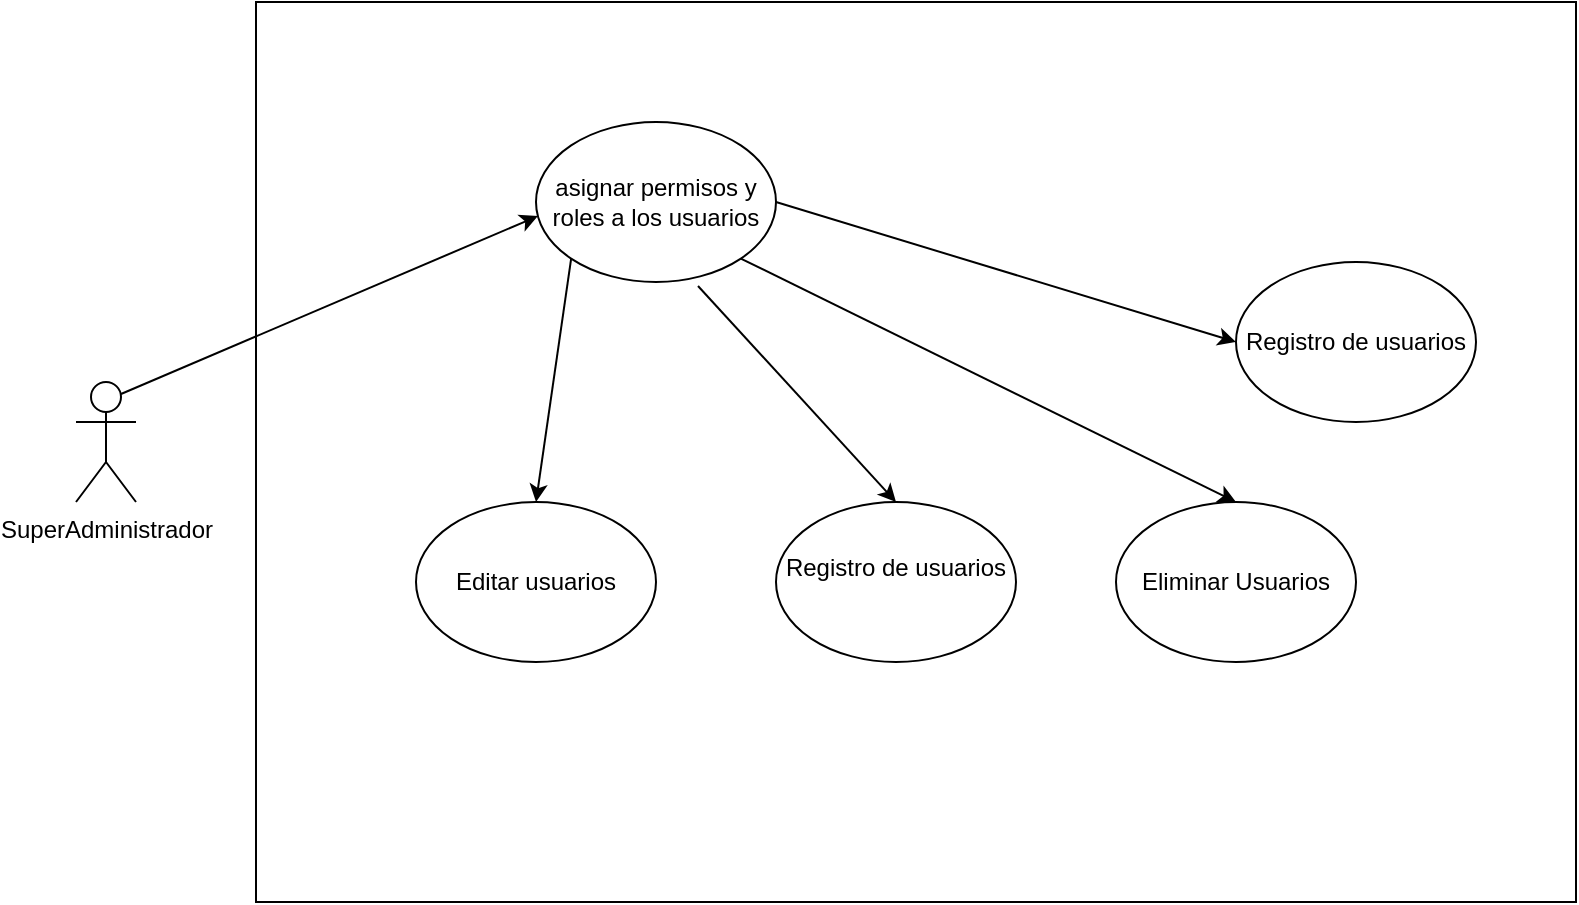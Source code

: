 <mxfile version="15.2.9" type="github"><diagram id="XbZjZto0W7vAVw7NnJ2Y" name="Page-1"><mxGraphModel dx="862" dy="450" grid="1" gridSize="10" guides="1" tooltips="1" connect="1" arrows="1" fold="1" page="1" pageScale="1" pageWidth="827" pageHeight="1169" math="0" shadow="0"><root><mxCell id="0"/><mxCell id="1" parent="0"/><mxCell id="5M1XlYezum8Fq-5ZVKeX-1" value="SuperAdministrador" style="shape=umlActor;verticalLabelPosition=bottom;verticalAlign=top;html=1;outlineConnect=0;" vertex="1" parent="1"><mxGeometry x="50" y="200" width="30" height="60" as="geometry"/></mxCell><mxCell id="5M1XlYezum8Fq-5ZVKeX-2" value="" style="rounded=0;whiteSpace=wrap;html=1;" vertex="1" parent="1"><mxGeometry x="140" y="10" width="660" height="450" as="geometry"/></mxCell><mxCell id="5M1XlYezum8Fq-5ZVKeX-3" value="&lt;font style=&quot;vertical-align: inherit&quot;&gt;&lt;font style=&quot;vertical-align: inherit&quot;&gt;asignar permisos y roles a los usuarios&lt;/font&gt;&lt;/font&gt;" style="ellipse;whiteSpace=wrap;html=1;" vertex="1" parent="1"><mxGeometry x="280" y="70" width="120" height="80" as="geometry"/></mxCell><mxCell id="5M1XlYezum8Fq-5ZVKeX-4" value="&lt;font style=&quot;vertical-align: inherit&quot;&gt;&lt;font style=&quot;vertical-align: inherit&quot;&gt;Editar usuarios&lt;/font&gt;&lt;/font&gt;" style="ellipse;whiteSpace=wrap;html=1;" vertex="1" parent="1"><mxGeometry x="220" y="260" width="120" height="80" as="geometry"/></mxCell><mxCell id="5M1XlYezum8Fq-5ZVKeX-5" value="&lt;font style=&quot;vertical-align: inherit&quot;&gt;&lt;font style=&quot;vertical-align: inherit&quot;&gt;Registro de usuarios&lt;br&gt;&lt;br&gt;&lt;/font&gt;&lt;/font&gt;" style="ellipse;whiteSpace=wrap;html=1;" vertex="1" parent="1"><mxGeometry x="400" y="260" width="120" height="80" as="geometry"/></mxCell><mxCell id="5M1XlYezum8Fq-5ZVKeX-6" value="Eliminar Usuarios" style="ellipse;whiteSpace=wrap;html=1;" vertex="1" parent="1"><mxGeometry x="570" y="260" width="120" height="80" as="geometry"/></mxCell><mxCell id="5M1XlYezum8Fq-5ZVKeX-7" value="Registro de usuarios" style="ellipse;whiteSpace=wrap;html=1;" vertex="1" parent="1"><mxGeometry x="630" y="140" width="120" height="80" as="geometry"/></mxCell><mxCell id="5M1XlYezum8Fq-5ZVKeX-8" value="" style="endArrow=classic;html=1;exitX=1;exitY=1;exitDx=0;exitDy=0;entryX=0.5;entryY=0;entryDx=0;entryDy=0;" edge="1" parent="1" source="5M1XlYezum8Fq-5ZVKeX-3" target="5M1XlYezum8Fq-5ZVKeX-6"><mxGeometry width="50" height="50" relative="1" as="geometry"><mxPoint x="420" y="170" as="sourcePoint"/><mxPoint x="470" y="120" as="targetPoint"/></mxGeometry></mxCell><mxCell id="5M1XlYezum8Fq-5ZVKeX-9" value="" style="endArrow=classic;html=1;exitX=1;exitY=0.5;exitDx=0;exitDy=0;entryX=0;entryY=0.5;entryDx=0;entryDy=0;" edge="1" parent="1" source="5M1XlYezum8Fq-5ZVKeX-3" target="5M1XlYezum8Fq-5ZVKeX-7"><mxGeometry width="50" height="50" relative="1" as="geometry"><mxPoint x="350" y="260" as="sourcePoint"/><mxPoint x="400" y="210" as="targetPoint"/></mxGeometry></mxCell><mxCell id="5M1XlYezum8Fq-5ZVKeX-10" value="" style="endArrow=classic;html=1;exitX=0.675;exitY=1.025;exitDx=0;exitDy=0;exitPerimeter=0;entryX=0.5;entryY=0;entryDx=0;entryDy=0;" edge="1" parent="1" source="5M1XlYezum8Fq-5ZVKeX-3" target="5M1XlYezum8Fq-5ZVKeX-5"><mxGeometry width="50" height="50" relative="1" as="geometry"><mxPoint x="350" y="260" as="sourcePoint"/><mxPoint x="400" y="210" as="targetPoint"/></mxGeometry></mxCell><mxCell id="5M1XlYezum8Fq-5ZVKeX-11" value="" style="endArrow=classic;html=1;exitX=0;exitY=1;exitDx=0;exitDy=0;" edge="1" parent="1" source="5M1XlYezum8Fq-5ZVKeX-3"><mxGeometry width="50" height="50" relative="1" as="geometry"><mxPoint x="350" y="260" as="sourcePoint"/><mxPoint x="280" y="260" as="targetPoint"/></mxGeometry></mxCell><mxCell id="5M1XlYezum8Fq-5ZVKeX-12" value="" style="endArrow=classic;html=1;exitX=0.75;exitY=0.1;exitDx=0;exitDy=0;exitPerimeter=0;entryX=0.008;entryY=0.588;entryDx=0;entryDy=0;entryPerimeter=0;" edge="1" parent="1" source="5M1XlYezum8Fq-5ZVKeX-1" target="5M1XlYezum8Fq-5ZVKeX-3"><mxGeometry width="50" height="50" relative="1" as="geometry"><mxPoint x="350" y="260" as="sourcePoint"/><mxPoint x="400" y="210" as="targetPoint"/><Array as="points"/></mxGeometry></mxCell></root></mxGraphModel></diagram></mxfile>